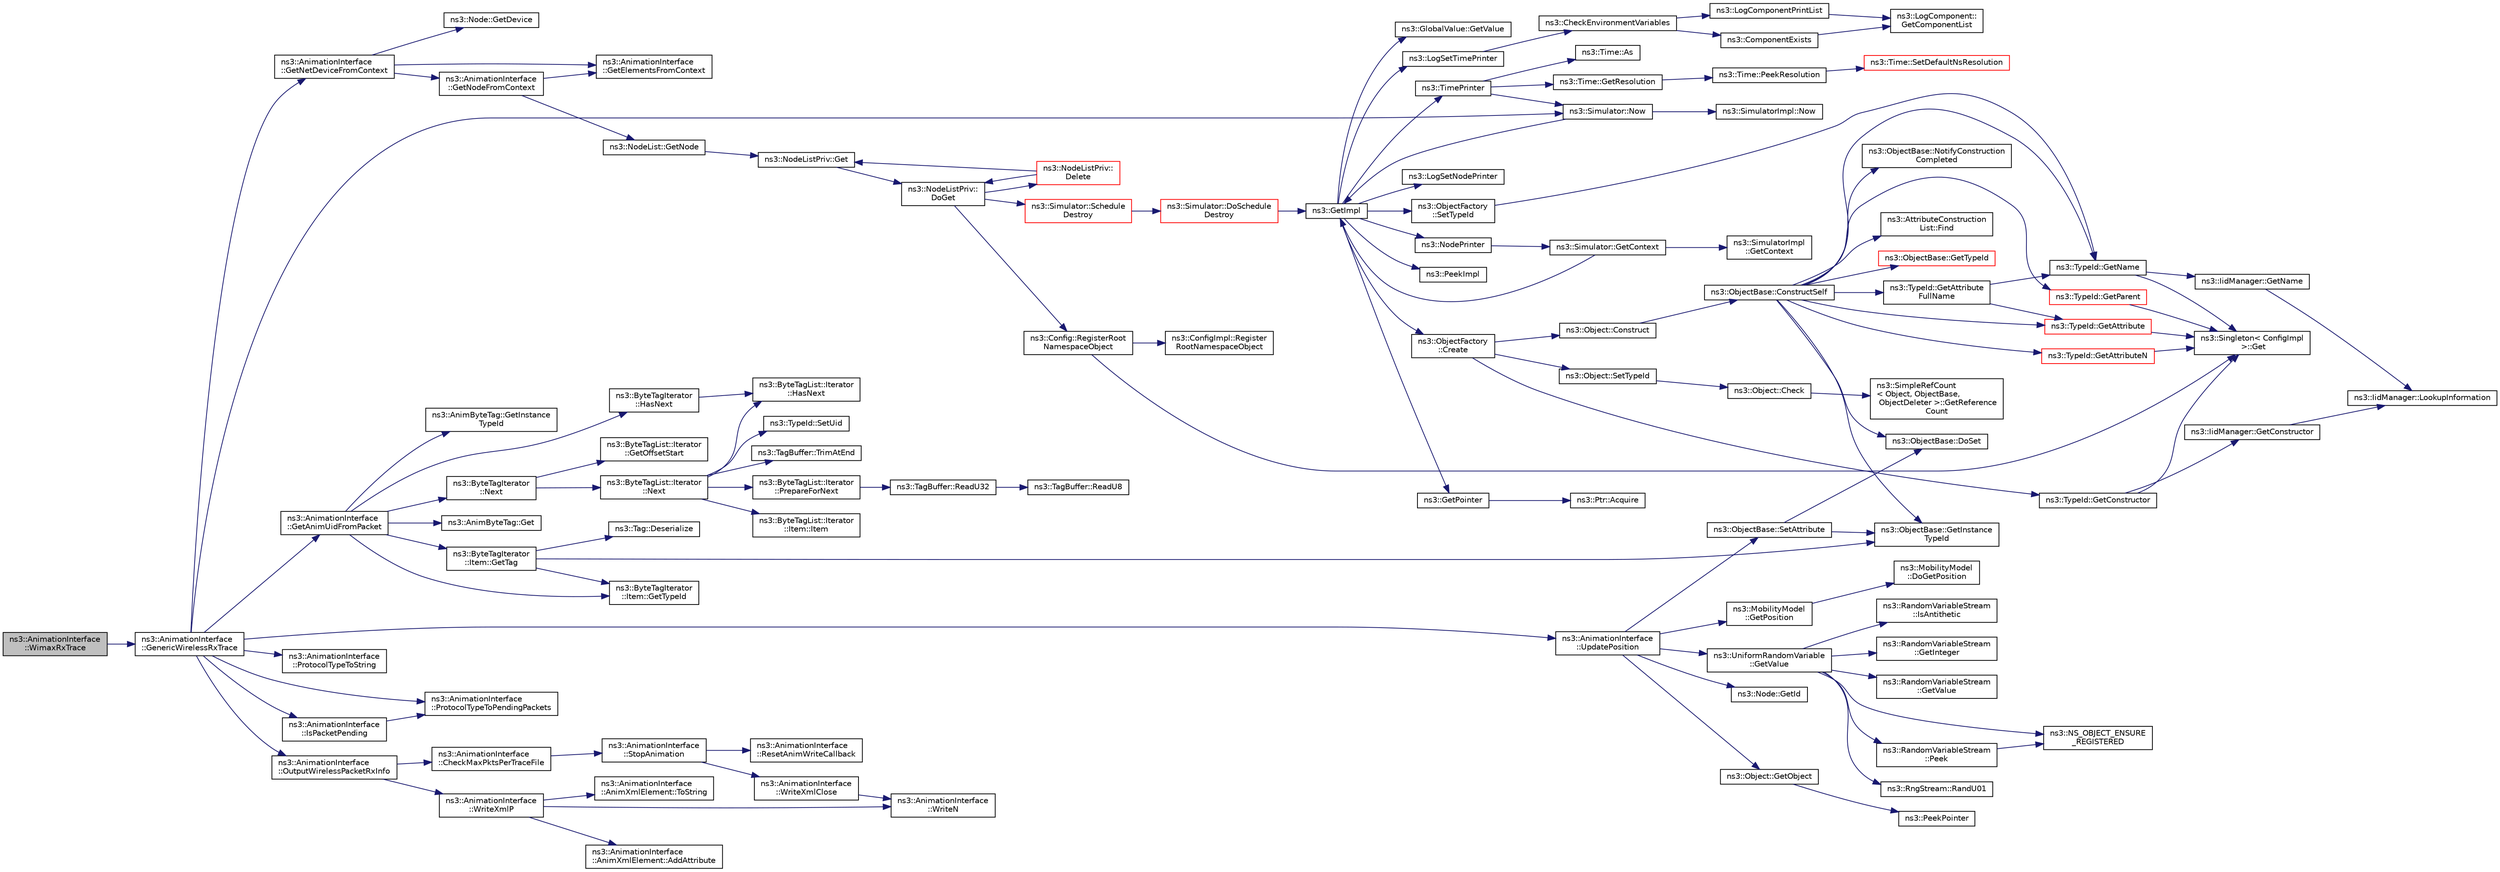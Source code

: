 digraph "ns3::AnimationInterface::WimaxRxTrace"
{
  edge [fontname="Helvetica",fontsize="10",labelfontname="Helvetica",labelfontsize="10"];
  node [fontname="Helvetica",fontsize="10",shape=record];
  rankdir="LR";
  Node1 [label="ns3::AnimationInterface\l::WimaxRxTrace",height=0.2,width=0.4,color="black", fillcolor="grey75", style="filled", fontcolor="black"];
  Node1 -> Node2 [color="midnightblue",fontsize="10",style="solid"];
  Node2 [label="ns3::AnimationInterface\l::GenericWirelessRxTrace",height=0.2,width=0.4,color="black", fillcolor="white", style="filled",URL="$d6/d1a/classns3_1_1AnimationInterface.html#adf54784892a11509eee9c15d7ded8bef"];
  Node2 -> Node3 [color="midnightblue",fontsize="10",style="solid"];
  Node3 [label="ns3::AnimationInterface\l::GetNetDeviceFromContext",height=0.2,width=0.4,color="black", fillcolor="white", style="filled",URL="$d6/d1a/classns3_1_1AnimationInterface.html#a5054e94f0c5e3d0a4443cfbe52e2ea30"];
  Node3 -> Node4 [color="midnightblue",fontsize="10",style="solid"];
  Node4 [label="ns3::AnimationInterface\l::GetElementsFromContext",height=0.2,width=0.4,color="black", fillcolor="white", style="filled",URL="$d6/d1a/classns3_1_1AnimationInterface.html#a1dda7a7dab70c379c6424f22625f6505"];
  Node3 -> Node5 [color="midnightblue",fontsize="10",style="solid"];
  Node5 [label="ns3::AnimationInterface\l::GetNodeFromContext",height=0.2,width=0.4,color="black", fillcolor="white", style="filled",URL="$d6/d1a/classns3_1_1AnimationInterface.html#a973c171db7344f875cb8e8ac6667688b"];
  Node5 -> Node4 [color="midnightblue",fontsize="10",style="solid"];
  Node5 -> Node6 [color="midnightblue",fontsize="10",style="solid"];
  Node6 [label="ns3::NodeList::GetNode",height=0.2,width=0.4,color="black", fillcolor="white", style="filled",URL="$d0/dd8/classns3_1_1NodeList.html#a80ac09977d48d29db5c704ac8483cf6c"];
  Node6 -> Node7 [color="midnightblue",fontsize="10",style="solid"];
  Node7 [label="ns3::NodeListPriv::Get",height=0.2,width=0.4,color="black", fillcolor="white", style="filled",URL="$d4/d49/classns3_1_1NodeListPriv.html#a746ce1482b3c1cf31d5a50cd55cffa92",tooltip="Get the node list object. "];
  Node7 -> Node8 [color="midnightblue",fontsize="10",style="solid"];
  Node8 [label="ns3::NodeListPriv::\lDoGet",height=0.2,width=0.4,color="black", fillcolor="white", style="filled",URL="$d4/d49/classns3_1_1NodeListPriv.html#a6f0222de939567a488905f1c6876c4ca",tooltip="Get the node list object. "];
  Node8 -> Node9 [color="midnightblue",fontsize="10",style="solid"];
  Node9 [label="ns3::Config::RegisterRoot\lNamespaceObject",height=0.2,width=0.4,color="black", fillcolor="white", style="filled",URL="$d1/d44/group__config.html#gadf663c596f54bed678e83cccd4e3d9d5"];
  Node9 -> Node10 [color="midnightblue",fontsize="10",style="solid"];
  Node10 [label="ns3::Singleton\< ConfigImpl\l \>::Get",height=0.2,width=0.4,color="black", fillcolor="white", style="filled",URL="$d8/d77/classns3_1_1Singleton.html#a80a2cd3c25a27ea72add7a9f7a141ffa"];
  Node9 -> Node11 [color="midnightblue",fontsize="10",style="solid"];
  Node11 [label="ns3::ConfigImpl::Register\lRootNamespaceObject",height=0.2,width=0.4,color="black", fillcolor="white", style="filled",URL="$d1/dbd/classns3_1_1ConfigImpl.html#a09ad253d834e9c8a6fd806bec303c29c"];
  Node8 -> Node12 [color="midnightblue",fontsize="10",style="solid"];
  Node12 [label="ns3::Simulator::Schedule\lDestroy",height=0.2,width=0.4,color="red", fillcolor="white", style="filled",URL="$d7/deb/classns3_1_1Simulator.html#a7e1c6479e6d0bd3f0eb3e005d6941302"];
  Node12 -> Node13 [color="midnightblue",fontsize="10",style="solid"];
  Node13 [label="ns3::Simulator::DoSchedule\lDestroy",height=0.2,width=0.4,color="red", fillcolor="white", style="filled",URL="$d7/deb/classns3_1_1Simulator.html#a00139c9c4e854aca72063485518c0d52"];
  Node13 -> Node14 [color="midnightblue",fontsize="10",style="solid"];
  Node14 [label="ns3::GetImpl",height=0.2,width=0.4,color="black", fillcolor="white", style="filled",URL="$d4/d8b/group__simulator.html#ga42eb4eddad41528d4d99794a3dae3fd0",tooltip="Get the SimulatorImpl singleton. "];
  Node14 -> Node15 [color="midnightblue",fontsize="10",style="solid"];
  Node15 [label="ns3::PeekImpl",height=0.2,width=0.4,color="black", fillcolor="white", style="filled",URL="$d4/d8b/group__simulator.html#ga233c5c38de117e4e4a5a9cd168694792",tooltip="Get the static SimulatorImpl instance. "];
  Node14 -> Node16 [color="midnightblue",fontsize="10",style="solid"];
  Node16 [label="ns3::GlobalValue::GetValue",height=0.2,width=0.4,color="black", fillcolor="white", style="filled",URL="$dc/d02/classns3_1_1GlobalValue.html#aa33773cb952ba3c285a03ae2c4769b84"];
  Node14 -> Node17 [color="midnightblue",fontsize="10",style="solid"];
  Node17 [label="ns3::ObjectFactory\l::SetTypeId",height=0.2,width=0.4,color="black", fillcolor="white", style="filled",URL="$d5/d0d/classns3_1_1ObjectFactory.html#a77dcd099064038a1eb7a6b8251229ec3"];
  Node17 -> Node18 [color="midnightblue",fontsize="10",style="solid"];
  Node18 [label="ns3::TypeId::GetName",height=0.2,width=0.4,color="black", fillcolor="white", style="filled",URL="$d6/d11/classns3_1_1TypeId.html#aa3c41c79ae428b3cb396a9c6bb3ef314"];
  Node18 -> Node10 [color="midnightblue",fontsize="10",style="solid"];
  Node18 -> Node19 [color="midnightblue",fontsize="10",style="solid"];
  Node19 [label="ns3::IidManager::GetName",height=0.2,width=0.4,color="black", fillcolor="white", style="filled",URL="$d4/d1c/classns3_1_1IidManager.html#a5d68d0f0f44594dcdec239dbdb5bf53c"];
  Node19 -> Node20 [color="midnightblue",fontsize="10",style="solid"];
  Node20 [label="ns3::IidManager::LookupInformation",height=0.2,width=0.4,color="black", fillcolor="white", style="filled",URL="$d4/d1c/classns3_1_1IidManager.html#a6b1f4ba2815dba27a377e8a8db2384cf"];
  Node14 -> Node21 [color="midnightblue",fontsize="10",style="solid"];
  Node21 [label="ns3::GetPointer",height=0.2,width=0.4,color="black", fillcolor="white", style="filled",URL="$d7/d2e/namespacens3.html#ab4e173cdfd43d17c1a40d5348510a670"];
  Node21 -> Node22 [color="midnightblue",fontsize="10",style="solid"];
  Node22 [label="ns3::Ptr::Acquire",height=0.2,width=0.4,color="black", fillcolor="white", style="filled",URL="$dc/d90/classns3_1_1Ptr.html#a9579b15e8c42dcdff5869d9d987562fb"];
  Node14 -> Node23 [color="midnightblue",fontsize="10",style="solid"];
  Node23 [label="ns3::ObjectFactory\l::Create",height=0.2,width=0.4,color="black", fillcolor="white", style="filled",URL="$d5/d0d/classns3_1_1ObjectFactory.html#a18152e93f0a6fe184ed7300cb31e9896"];
  Node23 -> Node24 [color="midnightblue",fontsize="10",style="solid"];
  Node24 [label="ns3::TypeId::GetConstructor",height=0.2,width=0.4,color="black", fillcolor="white", style="filled",URL="$d6/d11/classns3_1_1TypeId.html#ad9b0bc71ee7593a1ff23ff8d53938e95"];
  Node24 -> Node10 [color="midnightblue",fontsize="10",style="solid"];
  Node24 -> Node25 [color="midnightblue",fontsize="10",style="solid"];
  Node25 [label="ns3::IidManager::GetConstructor",height=0.2,width=0.4,color="black", fillcolor="white", style="filled",URL="$d4/d1c/classns3_1_1IidManager.html#ab10b30abe7efc5456b7930aab8638280"];
  Node25 -> Node20 [color="midnightblue",fontsize="10",style="solid"];
  Node23 -> Node26 [color="midnightblue",fontsize="10",style="solid"];
  Node26 [label="ns3::Object::SetTypeId",height=0.2,width=0.4,color="black", fillcolor="white", style="filled",URL="$d9/d77/classns3_1_1Object.html#a19b1ebd8ec8fe404845e665880a6c5ad"];
  Node26 -> Node27 [color="midnightblue",fontsize="10",style="solid"];
  Node27 [label="ns3::Object::Check",height=0.2,width=0.4,color="black", fillcolor="white", style="filled",URL="$d9/d77/classns3_1_1Object.html#a7e7f89fb0a81d0189cbcacee64b67e4e"];
  Node27 -> Node28 [color="midnightblue",fontsize="10",style="solid"];
  Node28 [label="ns3::SimpleRefCount\l\< Object, ObjectBase,\l ObjectDeleter \>::GetReference\lCount",height=0.2,width=0.4,color="black", fillcolor="white", style="filled",URL="$da/da1/classns3_1_1SimpleRefCount.html#a05378396c93bcc7d6bf78a9ee9ae9cca"];
  Node23 -> Node29 [color="midnightblue",fontsize="10",style="solid"];
  Node29 [label="ns3::Object::Construct",height=0.2,width=0.4,color="black", fillcolor="white", style="filled",URL="$d9/d77/classns3_1_1Object.html#a636e8411dc5228771f45c9b805d348fa"];
  Node29 -> Node30 [color="midnightblue",fontsize="10",style="solid"];
  Node30 [label="ns3::ObjectBase::ConstructSelf",height=0.2,width=0.4,color="black", fillcolor="white", style="filled",URL="$d2/dac/classns3_1_1ObjectBase.html#a5cda18dec6d0744cb652a3ed60056958"];
  Node30 -> Node31 [color="midnightblue",fontsize="10",style="solid"];
  Node31 [label="ns3::ObjectBase::GetInstance\lTypeId",height=0.2,width=0.4,color="black", fillcolor="white", style="filled",URL="$d2/dac/classns3_1_1ObjectBase.html#abe5b43a6f5b99a92a4c3122db31f06fb"];
  Node30 -> Node18 [color="midnightblue",fontsize="10",style="solid"];
  Node30 -> Node32 [color="midnightblue",fontsize="10",style="solid"];
  Node32 [label="ns3::TypeId::GetAttributeN",height=0.2,width=0.4,color="red", fillcolor="white", style="filled",URL="$d6/d11/classns3_1_1TypeId.html#a679c4713f613126a51eb400b345302cb"];
  Node32 -> Node10 [color="midnightblue",fontsize="10",style="solid"];
  Node30 -> Node33 [color="midnightblue",fontsize="10",style="solid"];
  Node33 [label="ns3::TypeId::GetAttribute",height=0.2,width=0.4,color="red", fillcolor="white", style="filled",URL="$d6/d11/classns3_1_1TypeId.html#aa1b746e64e606f94cbedda7cf89788c2"];
  Node33 -> Node10 [color="midnightblue",fontsize="10",style="solid"];
  Node30 -> Node34 [color="midnightblue",fontsize="10",style="solid"];
  Node34 [label="ns3::AttributeConstruction\lList::Find",height=0.2,width=0.4,color="black", fillcolor="white", style="filled",URL="$d3/df3/classns3_1_1AttributeConstructionList.html#a22de5cf3e1bcd9dc6c7748fc911811b4"];
  Node30 -> Node35 [color="midnightblue",fontsize="10",style="solid"];
  Node35 [label="ns3::ObjectBase::DoSet",height=0.2,width=0.4,color="black", fillcolor="white", style="filled",URL="$d2/dac/classns3_1_1ObjectBase.html#afe5f2f7b2fabc99aa33f9bb434e3b695"];
  Node30 -> Node36 [color="midnightblue",fontsize="10",style="solid"];
  Node36 [label="ns3::TypeId::GetAttribute\lFullName",height=0.2,width=0.4,color="black", fillcolor="white", style="filled",URL="$d6/d11/classns3_1_1TypeId.html#a1da5483f43630ea65952099fc39944a2"];
  Node36 -> Node33 [color="midnightblue",fontsize="10",style="solid"];
  Node36 -> Node18 [color="midnightblue",fontsize="10",style="solid"];
  Node30 -> Node37 [color="midnightblue",fontsize="10",style="solid"];
  Node37 [label="ns3::TypeId::GetParent",height=0.2,width=0.4,color="red", fillcolor="white", style="filled",URL="$d6/d11/classns3_1_1TypeId.html#ac51f28398d2ef1f9a7790047c43dd22c"];
  Node37 -> Node10 [color="midnightblue",fontsize="10",style="solid"];
  Node30 -> Node38 [color="midnightblue",fontsize="10",style="solid"];
  Node38 [label="ns3::ObjectBase::GetTypeId",height=0.2,width=0.4,color="red", fillcolor="white", style="filled",URL="$d2/dac/classns3_1_1ObjectBase.html#a2b870298ebceaaeffc9d65e15c022eac"];
  Node30 -> Node39 [color="midnightblue",fontsize="10",style="solid"];
  Node39 [label="ns3::ObjectBase::NotifyConstruction\lCompleted",height=0.2,width=0.4,color="black", fillcolor="white", style="filled",URL="$d2/dac/classns3_1_1ObjectBase.html#aa349348317dbdb62a7ee1df89db1eb8b"];
  Node14 -> Node40 [color="midnightblue",fontsize="10",style="solid"];
  Node40 [label="ns3::LogSetTimePrinter",height=0.2,width=0.4,color="black", fillcolor="white", style="filled",URL="$d7/d2e/namespacens3.html#acf6a1749b3febc5a6a5b2b8620138d80"];
  Node40 -> Node41 [color="midnightblue",fontsize="10",style="solid"];
  Node41 [label="ns3::CheckEnvironmentVariables",height=0.2,width=0.4,color="black", fillcolor="white", style="filled",URL="$d8/dff/group__logging.html#gacdc0bdeb2d8a90089d4fb09c4b8569ff"];
  Node41 -> Node42 [color="midnightblue",fontsize="10",style="solid"];
  Node42 [label="ns3::ComponentExists",height=0.2,width=0.4,color="black", fillcolor="white", style="filled",URL="$d8/dff/group__logging.html#gaadcc698770aae684c54dbd1ef4e4b37a"];
  Node42 -> Node43 [color="midnightblue",fontsize="10",style="solid"];
  Node43 [label="ns3::LogComponent::\lGetComponentList",height=0.2,width=0.4,color="black", fillcolor="white", style="filled",URL="$d9/d3f/classns3_1_1LogComponent.html#a63eb2c0fd93c30f9081443c2fd4bffe9"];
  Node41 -> Node44 [color="midnightblue",fontsize="10",style="solid"];
  Node44 [label="ns3::LogComponentPrintList",height=0.2,width=0.4,color="black", fillcolor="white", style="filled",URL="$d7/d2e/namespacens3.html#a5252703c3f8260fd6dc609f1b276e57c"];
  Node44 -> Node43 [color="midnightblue",fontsize="10",style="solid"];
  Node14 -> Node45 [color="midnightblue",fontsize="10",style="solid"];
  Node45 [label="ns3::TimePrinter",height=0.2,width=0.4,color="black", fillcolor="white", style="filled",URL="$d8/dff/group__logging.html#gaaad3642e8247a056cd83001d805b0812"];
  Node45 -> Node46 [color="midnightblue",fontsize="10",style="solid"];
  Node46 [label="ns3::Time::GetResolution",height=0.2,width=0.4,color="black", fillcolor="white", style="filled",URL="$dc/d04/classns3_1_1Time.html#a1444f0f08b5e19f031157609e32fcf98"];
  Node46 -> Node47 [color="midnightblue",fontsize="10",style="solid"];
  Node47 [label="ns3::Time::PeekResolution",height=0.2,width=0.4,color="black", fillcolor="white", style="filled",URL="$dc/d04/classns3_1_1Time.html#a963e53522278fcbdf1ab9f7adbd0f5d6"];
  Node47 -> Node48 [color="midnightblue",fontsize="10",style="solid"];
  Node48 [label="ns3::Time::SetDefaultNsResolution",height=0.2,width=0.4,color="red", fillcolor="white", style="filled",URL="$dc/d04/classns3_1_1Time.html#a6a872e62f71dfa817fef2c549473d980"];
  Node45 -> Node49 [color="midnightblue",fontsize="10",style="solid"];
  Node49 [label="ns3::Simulator::Now",height=0.2,width=0.4,color="black", fillcolor="white", style="filled",URL="$d7/deb/classns3_1_1Simulator.html#ac3178fa975b419f7875e7105be122800"];
  Node49 -> Node14 [color="midnightblue",fontsize="10",style="solid"];
  Node49 -> Node50 [color="midnightblue",fontsize="10",style="solid"];
  Node50 [label="ns3::SimulatorImpl::Now",height=0.2,width=0.4,color="black", fillcolor="white", style="filled",URL="$d2/d19/classns3_1_1SimulatorImpl.html#aa516c50060846adc6fd316e83ef0797c"];
  Node45 -> Node51 [color="midnightblue",fontsize="10",style="solid"];
  Node51 [label="ns3::Time::As",height=0.2,width=0.4,color="black", fillcolor="white", style="filled",URL="$dc/d04/classns3_1_1Time.html#a0bb1110638ce9938248bd07865a328ab"];
  Node14 -> Node52 [color="midnightblue",fontsize="10",style="solid"];
  Node52 [label="ns3::LogSetNodePrinter",height=0.2,width=0.4,color="black", fillcolor="white", style="filled",URL="$d7/d2e/namespacens3.html#aa6e659ca357c8309352fa0f146793810"];
  Node14 -> Node53 [color="midnightblue",fontsize="10",style="solid"];
  Node53 [label="ns3::NodePrinter",height=0.2,width=0.4,color="black", fillcolor="white", style="filled",URL="$d8/dff/group__logging.html#gaaffbf70ff3766cd62b8bbd9b140d2a1b"];
  Node53 -> Node54 [color="midnightblue",fontsize="10",style="solid"];
  Node54 [label="ns3::Simulator::GetContext",height=0.2,width=0.4,color="black", fillcolor="white", style="filled",URL="$d7/deb/classns3_1_1Simulator.html#a8514b74ee2c42916b351b33c4a963bb0"];
  Node54 -> Node14 [color="midnightblue",fontsize="10",style="solid"];
  Node54 -> Node55 [color="midnightblue",fontsize="10",style="solid"];
  Node55 [label="ns3::SimulatorImpl\l::GetContext",height=0.2,width=0.4,color="black", fillcolor="white", style="filled",URL="$d2/d19/classns3_1_1SimulatorImpl.html#a8b66270c97766c0adb997e2535648557"];
  Node8 -> Node56 [color="midnightblue",fontsize="10",style="solid"];
  Node56 [label="ns3::NodeListPriv::\lDelete",height=0.2,width=0.4,color="red", fillcolor="white", style="filled",URL="$d4/d49/classns3_1_1NodeListPriv.html#a74f1811844a3891e71d8d9adbe81c33e",tooltip="Delete the nodes list object. "];
  Node56 -> Node7 [color="midnightblue",fontsize="10",style="solid"];
  Node56 -> Node8 [color="midnightblue",fontsize="10",style="solid"];
  Node3 -> Node57 [color="midnightblue",fontsize="10",style="solid"];
  Node57 [label="ns3::Node::GetDevice",height=0.2,width=0.4,color="black", fillcolor="white", style="filled",URL="$dd/ded/classns3_1_1Node.html#a5918dfd24ef632efc9a83a5f6561c76e",tooltip="Retrieve the index-th NetDevice associated to this node. "];
  Node2 -> Node58 [color="midnightblue",fontsize="10",style="solid"];
  Node58 [label="ns3::AnimationInterface\l::UpdatePosition",height=0.2,width=0.4,color="black", fillcolor="white", style="filled",URL="$d6/d1a/classns3_1_1AnimationInterface.html#ab751cf6f459289f0978f4bb97b93044d"];
  Node58 -> Node59 [color="midnightblue",fontsize="10",style="solid"];
  Node59 [label="ns3::Object::GetObject",height=0.2,width=0.4,color="black", fillcolor="white", style="filled",URL="$d9/d77/classns3_1_1Object.html#a13e18c00017096c8381eb651d5bd0783"];
  Node59 -> Node60 [color="midnightblue",fontsize="10",style="solid"];
  Node60 [label="ns3::PeekPointer",height=0.2,width=0.4,color="black", fillcolor="white", style="filled",URL="$d7/d2e/namespacens3.html#af2a7557fe9afdd98d8f6f8f6e412cf5a"];
  Node58 -> Node61 [color="midnightblue",fontsize="10",style="solid"];
  Node61 [label="ns3::Node::GetId",height=0.2,width=0.4,color="black", fillcolor="white", style="filled",URL="$dd/ded/classns3_1_1Node.html#aaf49b64a843565ce3812326313b370ac"];
  Node58 -> Node62 [color="midnightblue",fontsize="10",style="solid"];
  Node62 [label="ns3::MobilityModel\l::GetPosition",height=0.2,width=0.4,color="black", fillcolor="white", style="filled",URL="$d4/dc5/classns3_1_1MobilityModel.html#aba838f06ec5bbb2d193d94b8c0e4abb4"];
  Node62 -> Node63 [color="midnightblue",fontsize="10",style="solid"];
  Node63 [label="ns3::MobilityModel\l::DoGetPosition",height=0.2,width=0.4,color="black", fillcolor="white", style="filled",URL="$d4/dc5/classns3_1_1MobilityModel.html#a518f70bd8cb78d0031f9a26572434c34"];
  Node58 -> Node64 [color="midnightblue",fontsize="10",style="solid"];
  Node64 [label="ns3::ObjectBase::SetAttribute",height=0.2,width=0.4,color="black", fillcolor="white", style="filled",URL="$d2/dac/classns3_1_1ObjectBase.html#ac60245d3ea4123bbc9b1d391f1f6592f"];
  Node64 -> Node31 [color="midnightblue",fontsize="10",style="solid"];
  Node64 -> Node35 [color="midnightblue",fontsize="10",style="solid"];
  Node58 -> Node65 [color="midnightblue",fontsize="10",style="solid"];
  Node65 [label="ns3::UniformRandomVariable\l::GetValue",height=0.2,width=0.4,color="black", fillcolor="white", style="filled",URL="$d0/d5b/classns3_1_1UniformRandomVariable.html#a03822d8c86ac51e9aa83bbc73041386b",tooltip="Get the next random value, as a double in the specified range . "];
  Node65 -> Node66 [color="midnightblue",fontsize="10",style="solid"];
  Node66 [label="ns3::RandomVariableStream\l::Peek",height=0.2,width=0.4,color="black", fillcolor="white", style="filled",URL="$dc/daa/classns3_1_1RandomVariableStream.html#ac5aa8d691c061bcc88a909dc9b479222",tooltip="Get the pointer to the underlying RNG stream. "];
  Node66 -> Node67 [color="midnightblue",fontsize="10",style="solid"];
  Node67 [label="ns3::NS_OBJECT_ENSURE\l_REGISTERED",height=0.2,width=0.4,color="black", fillcolor="white", style="filled",URL="$d7/d2e/namespacens3.html#ac633cbd86ee5879afd4312a843a9ff8c"];
  Node65 -> Node68 [color="midnightblue",fontsize="10",style="solid"];
  Node68 [label="ns3::RngStream::RandU01",height=0.2,width=0.4,color="black", fillcolor="white", style="filled",URL="$da/d35/classns3_1_1RngStream.html#a46be36426b8bc712e9de468b63558c22"];
  Node65 -> Node69 [color="midnightblue",fontsize="10",style="solid"];
  Node69 [label="ns3::RandomVariableStream\l::IsAntithetic",height=0.2,width=0.4,color="black", fillcolor="white", style="filled",URL="$dc/daa/classns3_1_1RandomVariableStream.html#a7bf5175d624b14bd023f8c4f78bc5fd7",tooltip="Check if antithetic values will be generated. "];
  Node65 -> Node70 [color="midnightblue",fontsize="10",style="solid"];
  Node70 [label="ns3::RandomVariableStream\l::GetInteger",height=0.2,width=0.4,color="black", fillcolor="white", style="filled",URL="$dc/daa/classns3_1_1RandomVariableStream.html#a66cd94e6305ce7f000f1a9ff0fcb9aef",tooltip="Get the next random value as an integer drawn from the distribution. "];
  Node65 -> Node71 [color="midnightblue",fontsize="10",style="solid"];
  Node71 [label="ns3::RandomVariableStream\l::GetValue",height=0.2,width=0.4,color="black", fillcolor="white", style="filled",URL="$dc/daa/classns3_1_1RandomVariableStream.html#a4fa5944dc4cb11544e661ed23072b36c",tooltip="Get the next random value as a double drawn from the distribution. "];
  Node65 -> Node67 [color="midnightblue",fontsize="10",style="solid"];
  Node2 -> Node72 [color="midnightblue",fontsize="10",style="solid"];
  Node72 [label="ns3::AnimationInterface\l::GetAnimUidFromPacket",height=0.2,width=0.4,color="black", fillcolor="white", style="filled",URL="$d6/d1a/classns3_1_1AnimationInterface.html#a18e6a184ccd7dee800bf734f8adc818c"];
  Node72 -> Node73 [color="midnightblue",fontsize="10",style="solid"];
  Node73 [label="ns3::AnimByteTag::GetInstance\lTypeId",height=0.2,width=0.4,color="black", fillcolor="white", style="filled",URL="$de/d1b/classns3_1_1AnimByteTag.html#a79c07c6669e8132f9236b465044ae73e",tooltip="Get Instance Type Id. "];
  Node72 -> Node74 [color="midnightblue",fontsize="10",style="solid"];
  Node74 [label="ns3::ByteTagIterator\l::HasNext",height=0.2,width=0.4,color="black", fillcolor="white", style="filled",URL="$d4/ddd/classns3_1_1ByteTagIterator.html#a1337834aa5fbb23a982fe521e54fb78a"];
  Node74 -> Node75 [color="midnightblue",fontsize="10",style="solid"];
  Node75 [label="ns3::ByteTagList::Iterator\l::HasNext",height=0.2,width=0.4,color="black", fillcolor="white", style="filled",URL="$de/dc7/classns3_1_1ByteTagList_1_1Iterator.html#aa1c5eb37f289d0eef8dfaf687498eaec",tooltip="Used to determine if the iterator is at the end of the byteTagList. "];
  Node72 -> Node76 [color="midnightblue",fontsize="10",style="solid"];
  Node76 [label="ns3::ByteTagIterator\l::Next",height=0.2,width=0.4,color="black", fillcolor="white", style="filled",URL="$d4/ddd/classns3_1_1ByteTagIterator.html#af2fa25a08fe0a868ab051e3c4bfcad01"];
  Node76 -> Node77 [color="midnightblue",fontsize="10",style="solid"];
  Node77 [label="ns3::ByteTagList::Iterator\l::Next",height=0.2,width=0.4,color="black", fillcolor="white", style="filled",URL="$de/dc7/classns3_1_1ByteTagList_1_1Iterator.html#af521864d800baab1d9c5262f59ce4433",tooltip="Returns the next Item from the ByteTagList. "];
  Node77 -> Node75 [color="midnightblue",fontsize="10",style="solid"];
  Node77 -> Node78 [color="midnightblue",fontsize="10",style="solid"];
  Node78 [label="ns3::ByteTagList::Iterator\l::Item::Item",height=0.2,width=0.4,color="black", fillcolor="white", style="filled",URL="$d5/da6/structns3_1_1ByteTagList_1_1Iterator_1_1Item.html#acbefc31279faa7437e5ee3c88a16d925",tooltip="constructs an item with the given TagBuffer "];
  Node77 -> Node79 [color="midnightblue",fontsize="10",style="solid"];
  Node79 [label="ns3::TypeId::SetUid",height=0.2,width=0.4,color="black", fillcolor="white", style="filled",URL="$d6/d11/classns3_1_1TypeId.html#a85ebe2aebd1cbf13dea9d731e3081481"];
  Node77 -> Node80 [color="midnightblue",fontsize="10",style="solid"];
  Node80 [label="ns3::TagBuffer::TrimAtEnd",height=0.2,width=0.4,color="black", fillcolor="white", style="filled",URL="$d6/ded/classns3_1_1TagBuffer.html#a163314c17e95305cecd202eb0496affa",tooltip="Trim some space from the end. "];
  Node77 -> Node81 [color="midnightblue",fontsize="10",style="solid"];
  Node81 [label="ns3::ByteTagList::Iterator\l::PrepareForNext",height=0.2,width=0.4,color="black", fillcolor="white", style="filled",URL="$de/dc7/classns3_1_1ByteTagList_1_1Iterator.html#afeebeb2923b6d7d908b0868d9e4750e5",tooltip="Prepare the iterator for the next tag. "];
  Node81 -> Node82 [color="midnightblue",fontsize="10",style="solid"];
  Node82 [label="ns3::TagBuffer::ReadU32",height=0.2,width=0.4,color="black", fillcolor="white", style="filled",URL="$d6/ded/classns3_1_1TagBuffer.html#a6b1c1414efc7cf8ea6a3f682c3e27663"];
  Node82 -> Node83 [color="midnightblue",fontsize="10",style="solid"];
  Node83 [label="ns3::TagBuffer::ReadU8",height=0.2,width=0.4,color="black", fillcolor="white", style="filled",URL="$d6/ded/classns3_1_1TagBuffer.html#af424ec7219aed6d9d31d414bf89ae5bd"];
  Node76 -> Node84 [color="midnightblue",fontsize="10",style="solid"];
  Node84 [label="ns3::ByteTagList::Iterator\l::GetOffsetStart",height=0.2,width=0.4,color="black", fillcolor="white", style="filled",URL="$de/dc7/classns3_1_1ByteTagList_1_1Iterator.html#a3dbfd8531dac30a62afb37317937d974",tooltip="Returns the offset from the start of the virtual byte buffer to the ByteTagList. "];
  Node72 -> Node85 [color="midnightblue",fontsize="10",style="solid"];
  Node85 [label="ns3::ByteTagIterator\l::Item::GetTypeId",height=0.2,width=0.4,color="black", fillcolor="white", style="filled",URL="$d2/d2d/classns3_1_1ByteTagIterator_1_1Item.html#aaae5fe08c2b67ac485faa4372fe38cea"];
  Node72 -> Node86 [color="midnightblue",fontsize="10",style="solid"];
  Node86 [label="ns3::ByteTagIterator\l::Item::GetTag",height=0.2,width=0.4,color="black", fillcolor="white", style="filled",URL="$d2/d2d/classns3_1_1ByteTagIterator_1_1Item.html#ada7f72efd4a0d9caef5edae0ea571ec1",tooltip="Read the requested tag and store it in the user-provided tag instance. "];
  Node86 -> Node31 [color="midnightblue",fontsize="10",style="solid"];
  Node86 -> Node85 [color="midnightblue",fontsize="10",style="solid"];
  Node86 -> Node87 [color="midnightblue",fontsize="10",style="solid"];
  Node87 [label="ns3::Tag::Deserialize",height=0.2,width=0.4,color="black", fillcolor="white", style="filled",URL="$d0/d79/classns3_1_1Tag.html#ae166b7f816bcbdef44dbeb636c9fa712"];
  Node72 -> Node88 [color="midnightblue",fontsize="10",style="solid"];
  Node88 [label="ns3::AnimByteTag::Get",height=0.2,width=0.4,color="black", fillcolor="white", style="filled",URL="$de/d1b/classns3_1_1AnimByteTag.html#ab3bc600ce092dac444a4ef2a567e2152",tooltip="Get Uid in tag. "];
  Node2 -> Node89 [color="midnightblue",fontsize="10",style="solid"];
  Node89 [label="ns3::AnimationInterface\l::ProtocolTypeToString",height=0.2,width=0.4,color="black", fillcolor="white", style="filled",URL="$d6/d1a/classns3_1_1AnimationInterface.html#a1b901b34acadaa3c35433083d542dd19"];
  Node2 -> Node90 [color="midnightblue",fontsize="10",style="solid"];
  Node90 [label="ns3::AnimationInterface\l::IsPacketPending",height=0.2,width=0.4,color="black", fillcolor="white", style="filled",URL="$d6/d1a/classns3_1_1AnimationInterface.html#a0bee27aa30e136d5035050ec2ef0012d"];
  Node90 -> Node91 [color="midnightblue",fontsize="10",style="solid"];
  Node91 [label="ns3::AnimationInterface\l::ProtocolTypeToPendingPackets",height=0.2,width=0.4,color="black", fillcolor="white", style="filled",URL="$d6/d1a/classns3_1_1AnimationInterface.html#a3785f870e7f29eb0ea0b843327fad5bb"];
  Node2 -> Node91 [color="midnightblue",fontsize="10",style="solid"];
  Node2 -> Node49 [color="midnightblue",fontsize="10",style="solid"];
  Node2 -> Node92 [color="midnightblue",fontsize="10",style="solid"];
  Node92 [label="ns3::AnimationInterface\l::OutputWirelessPacketRxInfo",height=0.2,width=0.4,color="black", fillcolor="white", style="filled",URL="$d6/d1a/classns3_1_1AnimationInterface.html#ae7dbb6c566787d3444e3fcba367e5338"];
  Node92 -> Node93 [color="midnightblue",fontsize="10",style="solid"];
  Node93 [label="ns3::AnimationInterface\l::CheckMaxPktsPerTraceFile",height=0.2,width=0.4,color="black", fillcolor="white", style="filled",URL="$d6/d1a/classns3_1_1AnimationInterface.html#a99838e0ce8e0f7d8c81b44e6e4efdab0",tooltip="Check maximum packets per trace file function. "];
  Node93 -> Node94 [color="midnightblue",fontsize="10",style="solid"];
  Node94 [label="ns3::AnimationInterface\l::StopAnimation",height=0.2,width=0.4,color="black", fillcolor="white", style="filled",URL="$d6/d1a/classns3_1_1AnimationInterface.html#a7c668b43b1e7ed6763a587af51995b1b"];
  Node94 -> Node95 [color="midnightblue",fontsize="10",style="solid"];
  Node95 [label="ns3::AnimationInterface\l::ResetAnimWriteCallback",height=0.2,width=0.4,color="black", fillcolor="white", style="filled",URL="$d6/d1a/classns3_1_1AnimationInterface.html#aa8b2a29ca7065ed85455f5ee04a83460",tooltip="Reset the write callback function. "];
  Node94 -> Node96 [color="midnightblue",fontsize="10",style="solid"];
  Node96 [label="ns3::AnimationInterface\l::WriteXmlClose",height=0.2,width=0.4,color="black", fillcolor="white", style="filled",URL="$d6/d1a/classns3_1_1AnimationInterface.html#a98e7178a68a9d19f62eaf118b48cf545"];
  Node96 -> Node97 [color="midnightblue",fontsize="10",style="solid"];
  Node97 [label="ns3::AnimationInterface\l::WriteN",height=0.2,width=0.4,color="black", fillcolor="white", style="filled",URL="$d6/d1a/classns3_1_1AnimationInterface.html#a4cdd131c35733674773098d094f30066"];
  Node92 -> Node98 [color="midnightblue",fontsize="10",style="solid"];
  Node98 [label="ns3::AnimationInterface\l::WriteXmlP",height=0.2,width=0.4,color="black", fillcolor="white", style="filled",URL="$d6/d1a/classns3_1_1AnimationInterface.html#aa44bd8e76ff1ff7b0d3ac9e5add0a61d"];
  Node98 -> Node99 [color="midnightblue",fontsize="10",style="solid"];
  Node99 [label="ns3::AnimationInterface\l::AnimXmlElement::AddAttribute",height=0.2,width=0.4,color="black", fillcolor="white", style="filled",URL="$d2/dbc/classns3_1_1AnimationInterface_1_1AnimXmlElement.html#af2674ecb42b9384b8bc7e708a3724f5e"];
  Node98 -> Node97 [color="midnightblue",fontsize="10",style="solid"];
  Node98 -> Node100 [color="midnightblue",fontsize="10",style="solid"];
  Node100 [label="ns3::AnimationInterface\l::AnimXmlElement::ToString",height=0.2,width=0.4,color="black", fillcolor="white", style="filled",URL="$d2/dbc/classns3_1_1AnimationInterface_1_1AnimXmlElement.html#ab97cfaafbbd28bfbdfb82b2ce101740b"];
}
